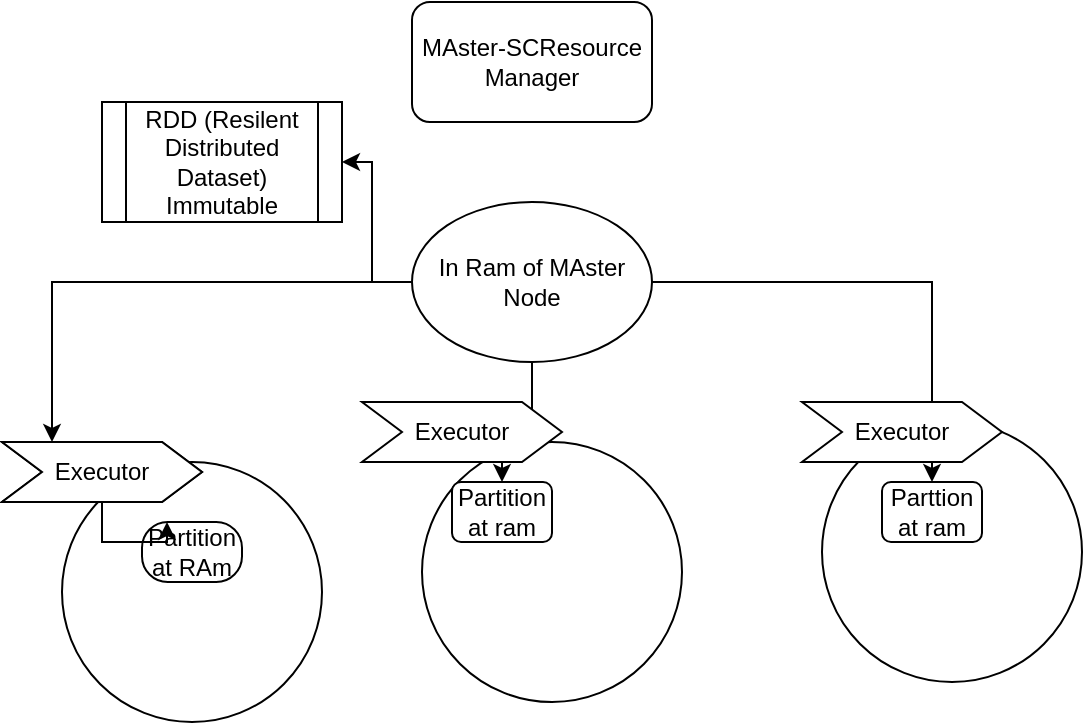 <mxfile version="13.6.1" type="github">
  <diagram id="OdgtyWYCVP94SG5_ZpF6" name="Page-1">
    <mxGraphModel dx="868" dy="429" grid="1" gridSize="10" guides="1" tooltips="1" connect="1" arrows="1" fold="1" page="1" pageScale="1" pageWidth="850" pageHeight="1100" math="0" shadow="0">
      <root>
        <mxCell id="0" />
        <mxCell id="1" parent="0" />
        <mxCell id="gohaL3tR6jrHy7WJMFqP-1" value="MAster-SCResource Manager " style="rounded=1;whiteSpace=wrap;html=1;" vertex="1" parent="1">
          <mxGeometry x="365" y="40" width="120" height="60" as="geometry" />
        </mxCell>
        <mxCell id="gohaL3tR6jrHy7WJMFqP-2" value="" style="ellipse;whiteSpace=wrap;html=1;aspect=fixed;" vertex="1" parent="1">
          <mxGeometry x="190" y="270" width="130" height="130" as="geometry" />
        </mxCell>
        <mxCell id="gohaL3tR6jrHy7WJMFqP-4" value="" style="ellipse;whiteSpace=wrap;html=1;aspect=fixed;" vertex="1" parent="1">
          <mxGeometry x="370" y="260" width="130" height="130" as="geometry" />
        </mxCell>
        <mxCell id="gohaL3tR6jrHy7WJMFqP-5" value="" style="ellipse;whiteSpace=wrap;html=1;aspect=fixed;" vertex="1" parent="1">
          <mxGeometry x="570" y="250" width="130" height="130" as="geometry" />
        </mxCell>
        <mxCell id="gohaL3tR6jrHy7WJMFqP-6" value="Partition at RAm " style="rounded=1;whiteSpace=wrap;html=1;arcSize=43;" vertex="1" parent="1">
          <mxGeometry x="230" y="300" width="50" height="30" as="geometry" />
        </mxCell>
        <mxCell id="gohaL3tR6jrHy7WJMFqP-7" value="Partition at ram" style="rounded=1;whiteSpace=wrap;html=1;" vertex="1" parent="1">
          <mxGeometry x="385" y="280" width="50" height="30" as="geometry" />
        </mxCell>
        <mxCell id="gohaL3tR6jrHy7WJMFqP-8" value="Parttion at ram " style="rounded=1;whiteSpace=wrap;html=1;" vertex="1" parent="1">
          <mxGeometry x="600" y="280" width="50" height="30" as="geometry" />
        </mxCell>
        <mxCell id="gohaL3tR6jrHy7WJMFqP-10" style="edgeStyle=orthogonalEdgeStyle;rounded=0;orthogonalLoop=1;jettySize=auto;html=1;entryX=0.25;entryY=0;entryDx=0;entryDy=0;" edge="1" parent="1" source="gohaL3tR6jrHy7WJMFqP-14" target="gohaL3tR6jrHy7WJMFqP-6">
          <mxGeometry relative="1" as="geometry" />
        </mxCell>
        <mxCell id="gohaL3tR6jrHy7WJMFqP-11" style="edgeStyle=orthogonalEdgeStyle;rounded=0;orthogonalLoop=1;jettySize=auto;html=1;" edge="1" parent="1" source="gohaL3tR6jrHy7WJMFqP-9" target="gohaL3tR6jrHy7WJMFqP-7">
          <mxGeometry relative="1" as="geometry" />
        </mxCell>
        <mxCell id="gohaL3tR6jrHy7WJMFqP-12" style="edgeStyle=orthogonalEdgeStyle;rounded=0;orthogonalLoop=1;jettySize=auto;html=1;" edge="1" parent="1" source="gohaL3tR6jrHy7WJMFqP-9" target="gohaL3tR6jrHy7WJMFqP-8">
          <mxGeometry relative="1" as="geometry">
            <mxPoint x="480" y="240" as="targetPoint" />
          </mxGeometry>
        </mxCell>
        <mxCell id="gohaL3tR6jrHy7WJMFqP-20" style="edgeStyle=orthogonalEdgeStyle;rounded=0;orthogonalLoop=1;jettySize=auto;html=1;entryX=1;entryY=0.5;entryDx=0;entryDy=0;" edge="1" parent="1" source="gohaL3tR6jrHy7WJMFqP-9" target="gohaL3tR6jrHy7WJMFqP-19">
          <mxGeometry relative="1" as="geometry" />
        </mxCell>
        <mxCell id="gohaL3tR6jrHy7WJMFqP-9" value="In Ram of MAster Node " style="ellipse;whiteSpace=wrap;html=1;" vertex="1" parent="1">
          <mxGeometry x="365" y="140" width="120" height="80" as="geometry" />
        </mxCell>
        <mxCell id="gohaL3tR6jrHy7WJMFqP-14" value="Executor" style="shape=step;perimeter=stepPerimeter;whiteSpace=wrap;html=1;fixedSize=1;" vertex="1" parent="1">
          <mxGeometry x="160" y="260" width="100" height="30" as="geometry" />
        </mxCell>
        <mxCell id="gohaL3tR6jrHy7WJMFqP-15" style="edgeStyle=orthogonalEdgeStyle;rounded=0;orthogonalLoop=1;jettySize=auto;html=1;entryX=0.25;entryY=0;entryDx=0;entryDy=0;" edge="1" parent="1" source="gohaL3tR6jrHy7WJMFqP-9" target="gohaL3tR6jrHy7WJMFqP-14">
          <mxGeometry relative="1" as="geometry">
            <mxPoint x="365" y="180" as="sourcePoint" />
            <mxPoint x="232.5" y="290" as="targetPoint" />
          </mxGeometry>
        </mxCell>
        <mxCell id="gohaL3tR6jrHy7WJMFqP-16" value="Executor" style="shape=step;perimeter=stepPerimeter;whiteSpace=wrap;html=1;fixedSize=1;" vertex="1" parent="1">
          <mxGeometry x="160" y="260" width="100" height="30" as="geometry" />
        </mxCell>
        <mxCell id="gohaL3tR6jrHy7WJMFqP-17" value="Executor" style="shape=step;perimeter=stepPerimeter;whiteSpace=wrap;html=1;fixedSize=1;" vertex="1" parent="1">
          <mxGeometry x="340" y="240" width="100" height="30" as="geometry" />
        </mxCell>
        <mxCell id="gohaL3tR6jrHy7WJMFqP-18" value="Executor" style="shape=step;perimeter=stepPerimeter;whiteSpace=wrap;html=1;fixedSize=1;" vertex="1" parent="1">
          <mxGeometry x="560" y="240" width="100" height="30" as="geometry" />
        </mxCell>
        <mxCell id="gohaL3tR6jrHy7WJMFqP-19" value="RDD (Resilent Distributed Dataset) Immutable " style="shape=process;whiteSpace=wrap;html=1;backgroundOutline=1;" vertex="1" parent="1">
          <mxGeometry x="210" y="90" width="120" height="60" as="geometry" />
        </mxCell>
      </root>
    </mxGraphModel>
  </diagram>
</mxfile>
